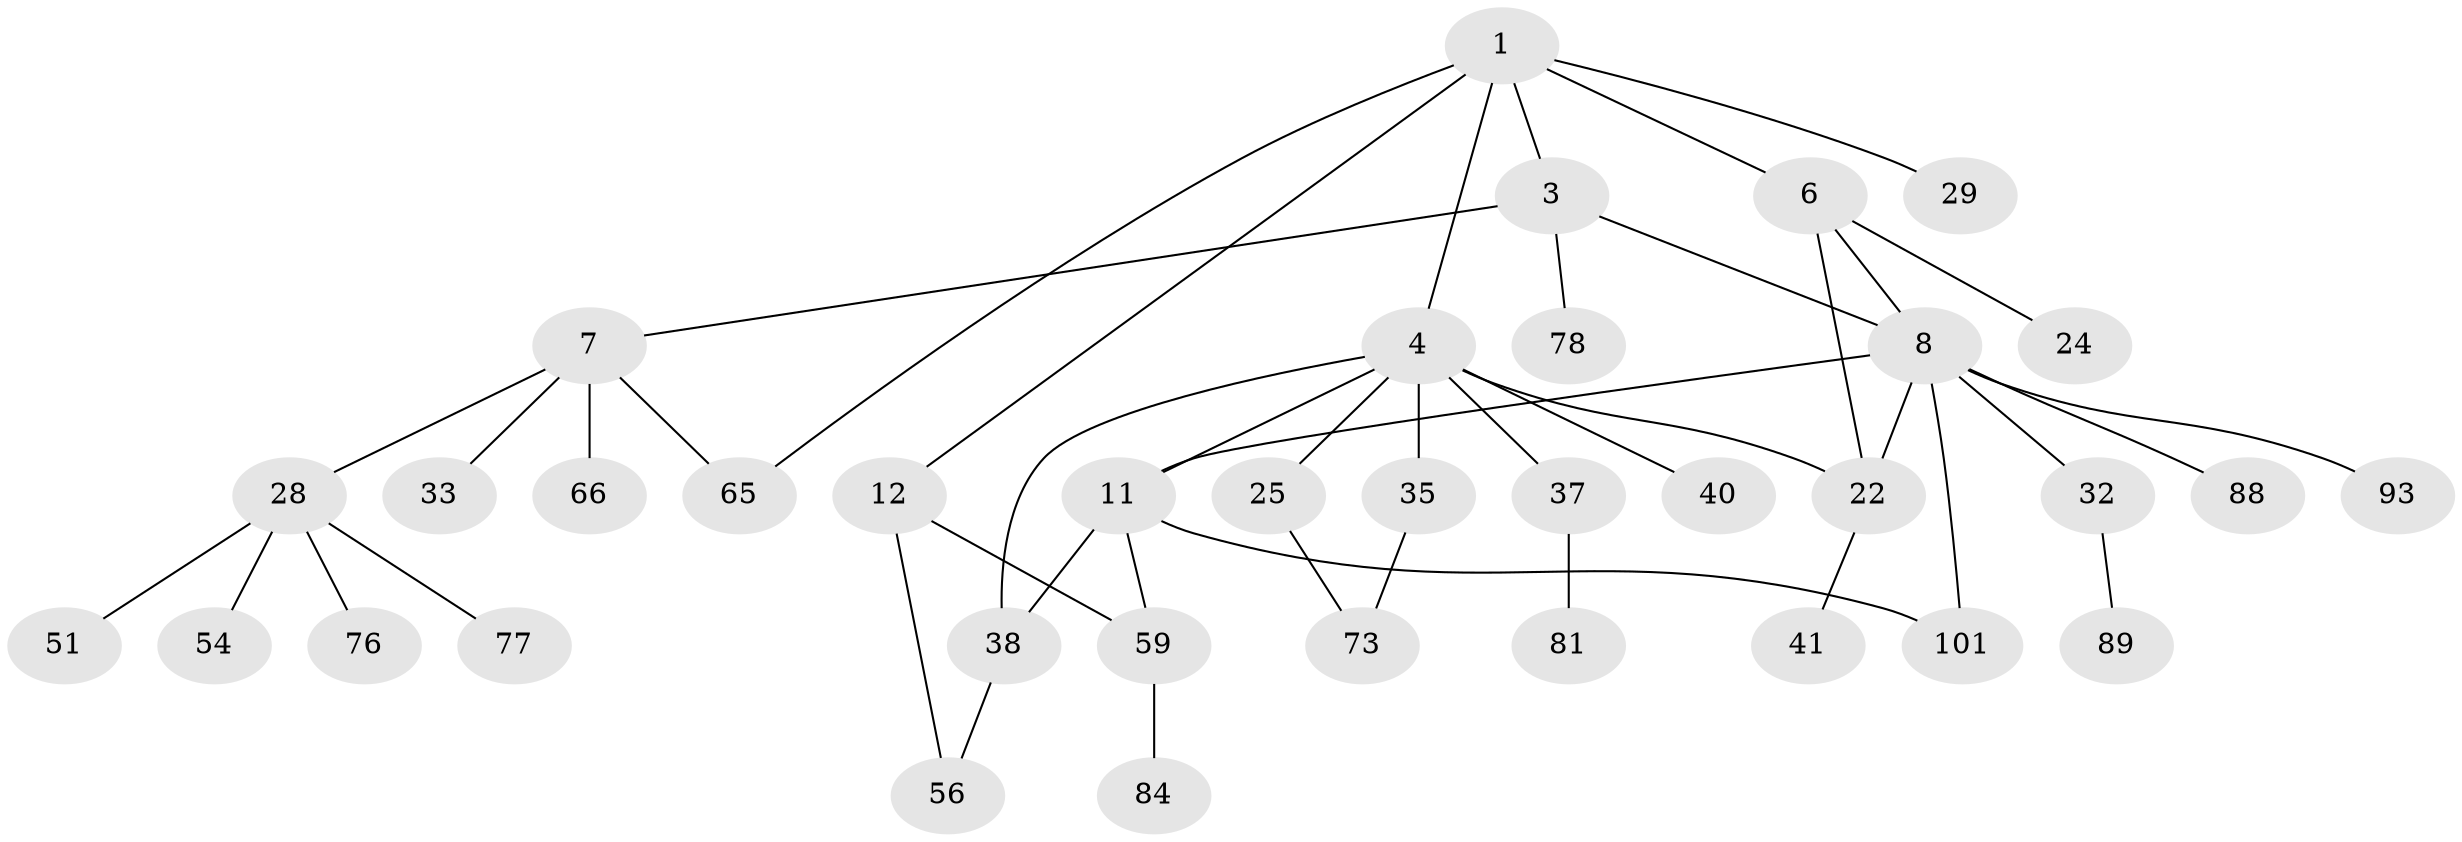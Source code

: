 // original degree distribution, {4: 0.0975609756097561, 6: 0.016260162601626018, 5: 0.056910569105691054, 3: 0.14634146341463414, 1: 0.3983739837398374, 2: 0.2845528455284553}
// Generated by graph-tools (version 1.1) at 2025/16/03/04/25 18:16:58]
// undirected, 36 vertices, 45 edges
graph export_dot {
graph [start="1"]
  node [color=gray90,style=filled];
  1 [super="+2+5"];
  3;
  4 [super="+55+13+108+69"];
  6 [super="+48+15+27"];
  7 [super="+10+20"];
  8 [super="+14+9+18"];
  11 [super="+49+102+43"];
  12 [super="+99+64"];
  22 [super="+23"];
  24;
  25 [super="+80+39"];
  28 [super="+46+34+85"];
  29 [super="+82"];
  32 [super="+50+67"];
  33;
  35 [super="+68"];
  37 [super="+58"];
  38 [super="+53+90"];
  40 [super="+60+47"];
  41;
  51 [super="+83"];
  54 [super="+111"];
  56 [super="+116+62"];
  59 [super="+72+114+119+92"];
  65 [super="+79"];
  66;
  73;
  76 [super="+98+95+107"];
  77;
  78;
  81;
  84;
  88 [super="+104"];
  89;
  93;
  101;
  1 -- 6;
  1 -- 65;
  1 -- 3;
  1 -- 4;
  1 -- 12;
  1 -- 29;
  3 -- 7;
  3 -- 8;
  3 -- 78;
  4 -- 11;
  4 -- 35;
  4 -- 37;
  4 -- 38;
  4 -- 40;
  4 -- 25;
  4 -- 22;
  6 -- 22;
  6 -- 24;
  6 -- 8;
  7 -- 33;
  7 -- 66;
  7 -- 28;
  7 -- 65;
  8 -- 32;
  8 -- 101;
  8 -- 11;
  8 -- 88;
  8 -- 22;
  8 -- 93;
  11 -- 59;
  11 -- 38;
  11 -- 101;
  12 -- 59;
  12 -- 56;
  22 -- 41;
  25 -- 73;
  28 -- 51;
  28 -- 54;
  28 -- 77;
  28 -- 76;
  32 -- 89;
  35 -- 73;
  37 -- 81;
  38 -- 56;
  59 -- 84;
}
